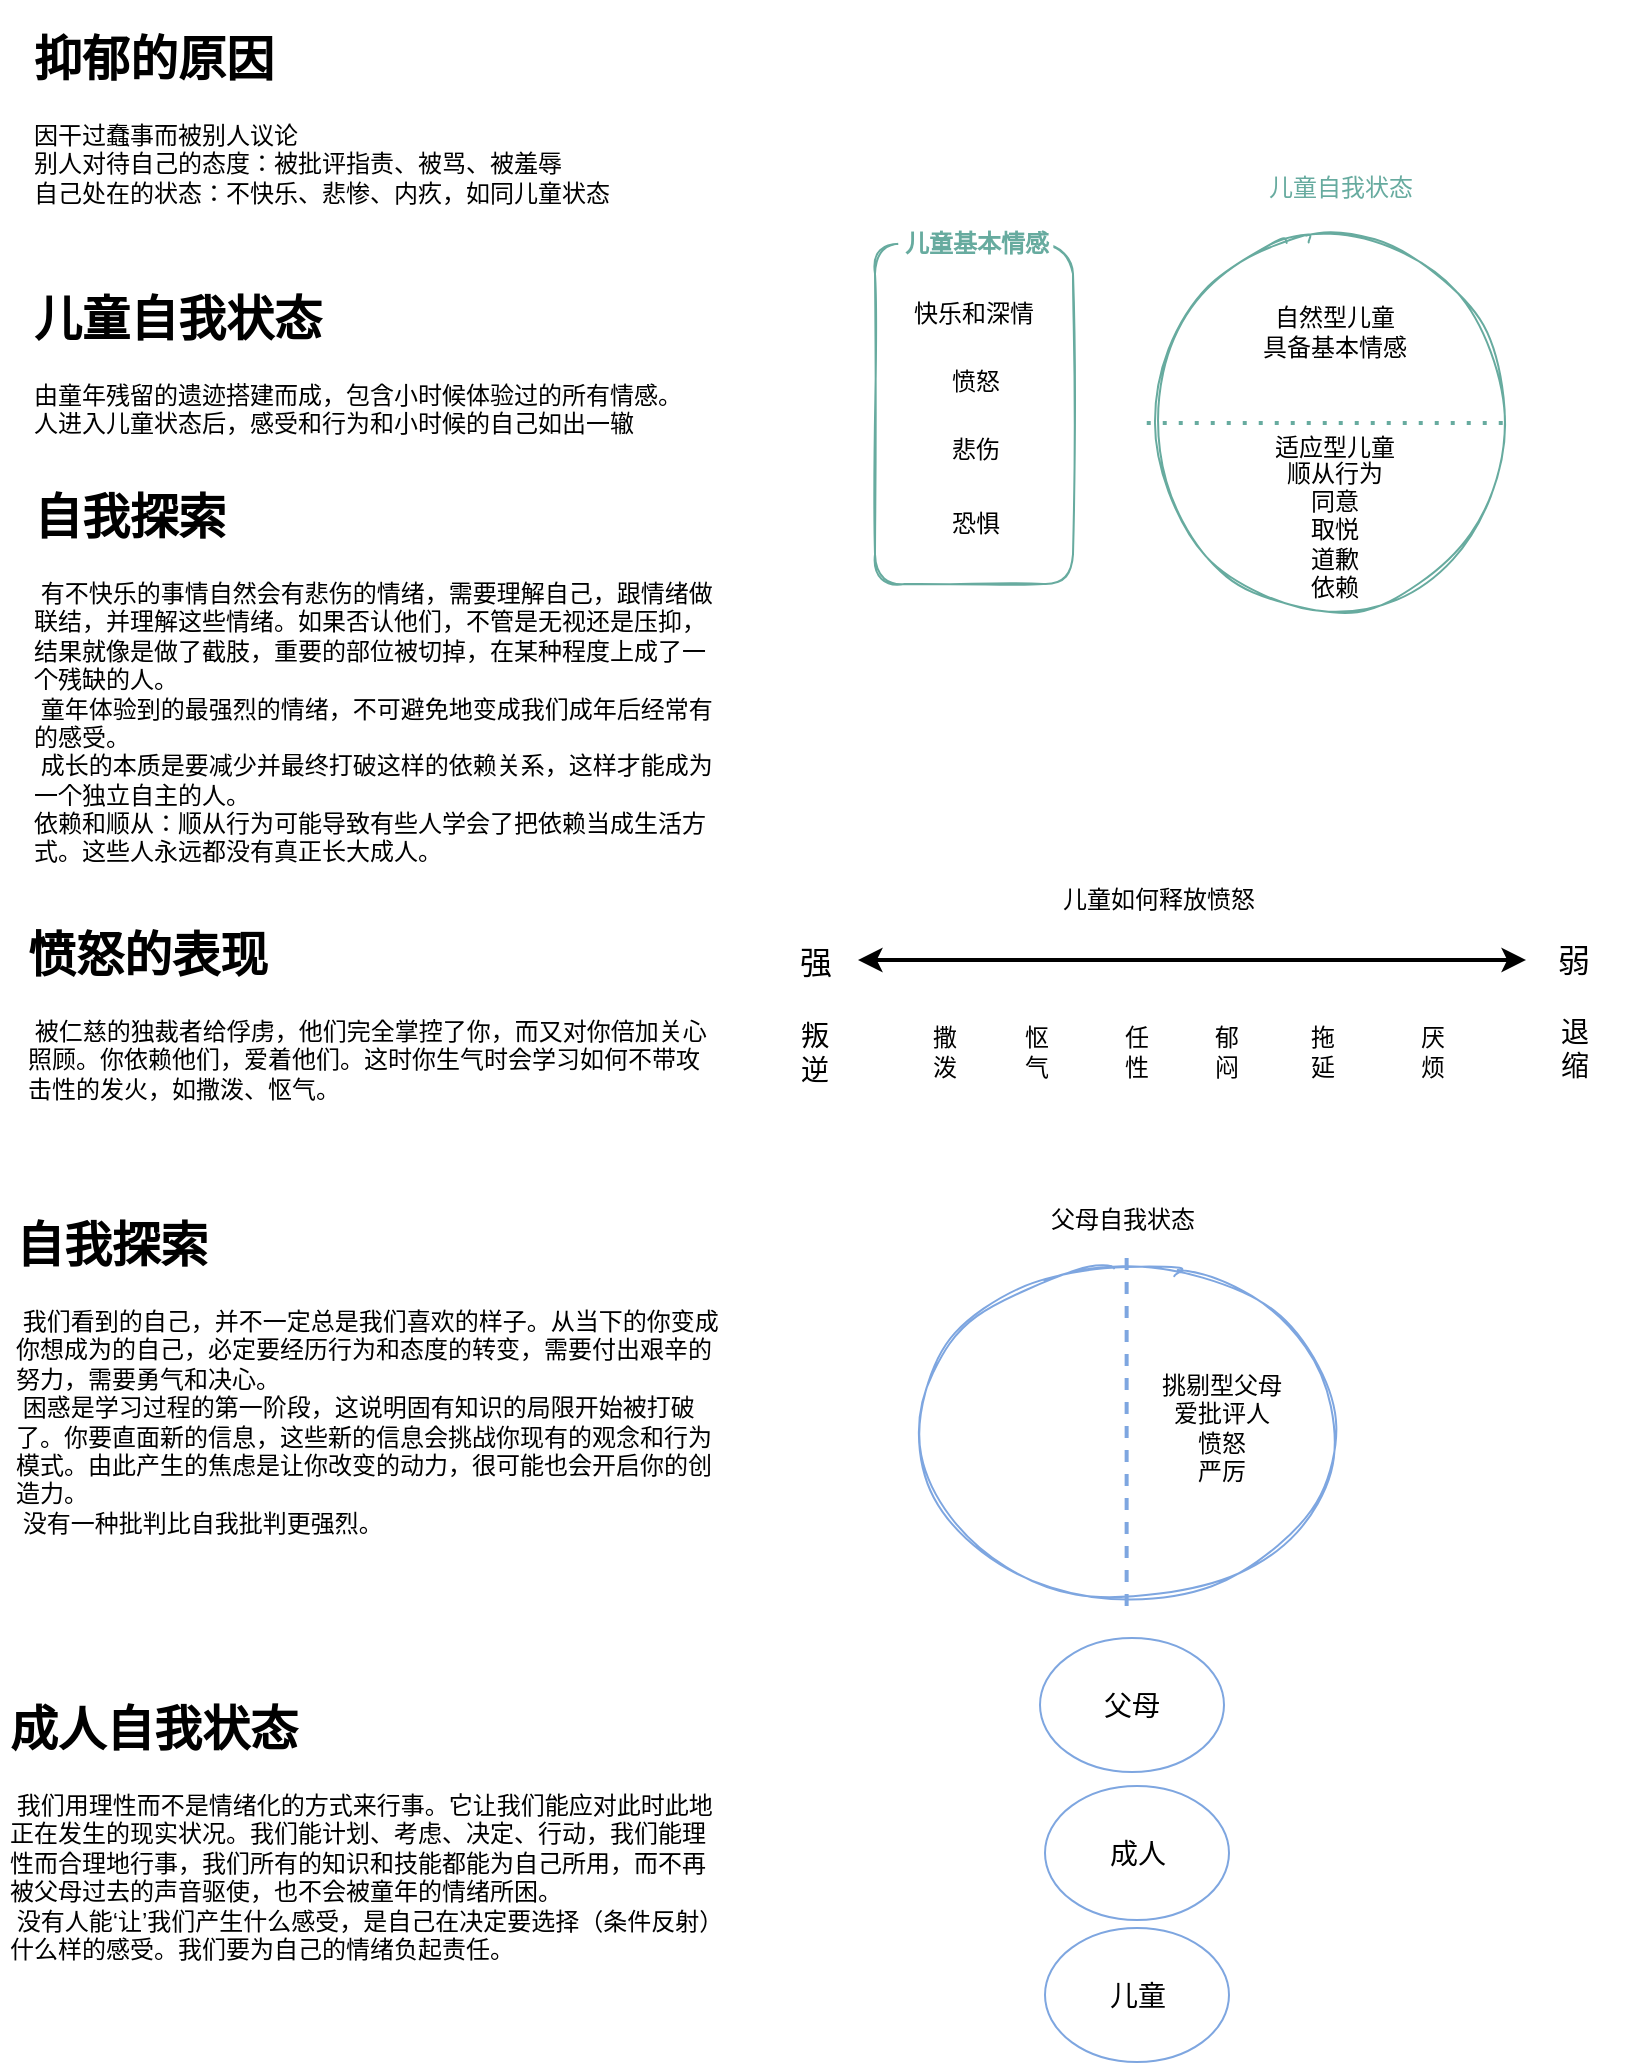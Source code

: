 <mxfile version="16.5.0" type="github">
  <diagram id="YAn2_cSFBUAaXqbegalO" name="Page-1">
    <mxGraphModel dx="915" dy="584" grid="0" gridSize="10" guides="1" tooltips="1" connect="1" arrows="1" fold="1" page="1" pageScale="1" pageWidth="827" pageHeight="1169" math="0" shadow="0">
      <root>
        <mxCell id="0" />
        <mxCell id="1" parent="0" />
        <mxCell id="PdnqpYk0i5iZqw5W2xue-19" value="" style="ellipse;whiteSpace=wrap;html=1;shadow=0;sketch=1;fontColor=#000000;strokeColor=#67AB9F;fillColor=default;" parent="1" vertex="1">
          <mxGeometry x="600.37" y="171" width="183.63" height="191" as="geometry" />
        </mxCell>
        <mxCell id="PdnqpYk0i5iZqw5W2xue-2" value="&lt;h1&gt;抑郁的原因&lt;/h1&gt;&lt;div&gt;因干过蠢事而被别人议论&lt;/div&gt;&lt;div&gt;别人对待自己的态度：被批评指责、被骂、被羞辱&lt;/div&gt;&lt;div&gt;自己处在的状态：不快乐、悲惨、内疚，如同儿童状态&lt;/div&gt;&lt;p&gt;&lt;br&gt;&lt;/p&gt;" style="text;html=1;strokeColor=none;fillColor=none;spacing=5;spacingTop=-20;whiteSpace=wrap;overflow=hidden;rounded=0;" parent="1" vertex="1">
          <mxGeometry x="39" y="65" width="331" height="119" as="geometry" />
        </mxCell>
        <mxCell id="PdnqpYk0i5iZqw5W2xue-3" value="&lt;h1&gt;儿童自我状态&lt;/h1&gt;&lt;div&gt;由童年残留的遗迹搭建而成，包含小时候体验过的所有情感。&lt;/div&gt;&lt;div&gt;人进入儿童状态后，感受和行为和小时候的自己如出一辙&lt;/div&gt;" style="text;html=1;strokeColor=none;fillColor=none;spacing=5;spacingTop=-20;whiteSpace=wrap;overflow=hidden;rounded=0;" parent="1" vertex="1">
          <mxGeometry x="39" y="195" width="354" height="119" as="geometry" />
        </mxCell>
        <mxCell id="PdnqpYk0i5iZqw5W2xue-4" value="" style="rounded=1;whiteSpace=wrap;html=1;sketch=1;strokeColor=#67AB9F;" parent="1" vertex="1">
          <mxGeometry x="464.5" y="177" width="99" height="170" as="geometry" />
        </mxCell>
        <mxCell id="PdnqpYk0i5iZqw5W2xue-5" value="快乐和深情" style="text;html=1;strokeColor=none;fillColor=none;align=center;verticalAlign=middle;whiteSpace=wrap;rounded=0;sketch=1;" parent="1" vertex="1">
          <mxGeometry x="477" y="198" width="74" height="28" as="geometry" />
        </mxCell>
        <mxCell id="PdnqpYk0i5iZqw5W2xue-6" value="愤怒" style="text;html=1;strokeColor=none;fillColor=none;align=center;verticalAlign=middle;whiteSpace=wrap;rounded=0;sketch=1;" parent="1" vertex="1">
          <mxGeometry x="478" y="232" width="74" height="28" as="geometry" />
        </mxCell>
        <mxCell id="PdnqpYk0i5iZqw5W2xue-7" value="悲伤" style="text;html=1;strokeColor=none;fillColor=none;align=center;verticalAlign=middle;whiteSpace=wrap;rounded=0;sketch=1;" parent="1" vertex="1">
          <mxGeometry x="478" y="266" width="74" height="28" as="geometry" />
        </mxCell>
        <mxCell id="PdnqpYk0i5iZqw5W2xue-8" value="恐惧" style="text;html=1;strokeColor=none;fillColor=none;align=center;verticalAlign=middle;whiteSpace=wrap;rounded=0;sketch=1;" parent="1" vertex="1">
          <mxGeometry x="478" y="303" width="74" height="28" as="geometry" />
        </mxCell>
        <mxCell id="PdnqpYk0i5iZqw5W2xue-10" value="儿童基本情感" style="text;html=1;align=center;verticalAlign=middle;whiteSpace=wrap;rounded=0;sketch=1;fillColor=default;fontColor=#67AB9F;fontStyle=1" parent="1" vertex="1">
          <mxGeometry x="477" y="163" width="77" height="28" as="geometry" />
        </mxCell>
        <mxCell id="PdnqpYk0i5iZqw5W2xue-13" value="儿童自我状态" style="text;html=1;strokeColor=none;fillColor=default;align=center;verticalAlign=middle;whiteSpace=wrap;rounded=0;sketch=1;fontColor=#67AB9F;" parent="1" vertex="1">
          <mxGeometry x="658.5" y="135" width="77" height="28" as="geometry" />
        </mxCell>
        <mxCell id="PdnqpYk0i5iZqw5W2xue-14" value="自然型儿童&lt;br&gt;具备基本情感" style="text;html=1;strokeColor=none;fillColor=none;align=center;verticalAlign=middle;whiteSpace=wrap;rounded=0;shadow=0;sketch=1;fontColor=#000000;" parent="1" vertex="1">
          <mxGeometry x="652.5" y="206" width="83" height="30" as="geometry" />
        </mxCell>
        <mxCell id="PdnqpYk0i5iZqw5W2xue-15" value="适应型儿童" style="text;html=1;strokeColor=none;fillColor=none;align=center;verticalAlign=middle;whiteSpace=wrap;rounded=0;shadow=0;sketch=1;fontColor=#000000;" parent="1" vertex="1">
          <mxGeometry x="657.5" y="264" width="73" height="29" as="geometry" />
        </mxCell>
        <mxCell id="PdnqpYk0i5iZqw5W2xue-16" value="&lt;h1&gt;自我探索&lt;/h1&gt;&lt;div&gt;&lt;span style=&quot;white-space: pre&quot;&gt;	&lt;/span&gt;有不快乐的事情自然会有悲伤的情绪，需要理解自己，跟情绪做联结，并理解这些情绪。如果否认他们，不管是无视还是压抑，结果就像是做了截肢，重要的部位被切掉，在某种程度上成了一个残缺的人。&lt;/div&gt;&lt;div&gt;&lt;span style=&quot;white-space: pre&quot;&gt;	&lt;/span&gt;童年体验到的最强烈的情绪，不可避免地变成我们成年后经常有的感受。&lt;/div&gt;&lt;div&gt;&lt;span style=&quot;white-space: pre&quot;&gt;	&lt;/span&gt;成长的本质是要减少并最终打破这样的依赖关系，这样才能成为一个独立自主的人。&lt;br&gt;&lt;/div&gt;&lt;div&gt;依赖和顺从：顺从行为可能导致有些人学会了把依赖当成生活方式。这些人永远都没有真正长大成人。&lt;br&gt;&lt;/div&gt;" style="text;html=1;strokeColor=none;fillColor=none;spacing=5;spacingTop=-20;whiteSpace=wrap;overflow=hidden;rounded=0;" parent="1" vertex="1">
          <mxGeometry x="39" y="294" width="354" height="209" as="geometry" />
        </mxCell>
        <mxCell id="PdnqpYk0i5iZqw5W2xue-17" value="顺从行为&lt;br&gt;同意&lt;br&gt;取悦&lt;br&gt;道歉&lt;br&gt;依赖" style="text;html=1;strokeColor=none;fillColor=none;align=center;verticalAlign=middle;whiteSpace=wrap;rounded=0;shadow=0;sketch=1;fontColor=#000000;" parent="1" vertex="1">
          <mxGeometry x="641.74" y="287" width="104.5" height="66" as="geometry" />
        </mxCell>
        <mxCell id="PdnqpYk0i5iZqw5W2xue-21" value="" style="endArrow=none;dashed=1;html=1;dashPattern=1 3;strokeWidth=2;rounded=0;fontColor=#000000;entryX=1;entryY=0.5;entryDx=0;entryDy=0;exitX=0;exitY=0.5;exitDx=0;exitDy=0;strokeColor=#67AB9F;" parent="1" source="PdnqpYk0i5iZqw5W2xue-19" target="PdnqpYk0i5iZqw5W2xue-19" edge="1">
          <mxGeometry width="50" height="50" relative="1" as="geometry">
            <mxPoint x="526" y="318" as="sourcePoint" />
            <mxPoint x="576" y="268" as="targetPoint" />
          </mxGeometry>
        </mxCell>
        <mxCell id="KK1YKbXmgcOjcq8LJDTx-1" value="&lt;h1&gt;愤怒的表现&lt;/h1&gt;&lt;div&gt;&lt;span style=&quot;white-space: pre&quot;&gt;	&lt;/span&gt;被仁慈的独裁者给俘虏，他们完全掌控了你，而又对你倍加关心照顾。你依赖他们，爱着他们。这时你生气时会学习如何不带攻击性的发火，如撒泼、怄气。&lt;/div&gt;" style="text;html=1;strokeColor=none;fillColor=none;spacing=5;spacingTop=-20;whiteSpace=wrap;overflow=hidden;rounded=0;" vertex="1" parent="1">
          <mxGeometry x="36" y="513" width="351" height="131" as="geometry" />
        </mxCell>
        <mxCell id="KK1YKbXmgcOjcq8LJDTx-2" value="" style="endArrow=classic;startArrow=classic;html=1;rounded=0;strokeWidth=2;" edge="1" parent="1">
          <mxGeometry width="50" height="50" relative="1" as="geometry">
            <mxPoint x="456" y="535" as="sourcePoint" />
            <mxPoint x="790" y="535" as="targetPoint" />
          </mxGeometry>
        </mxCell>
        <mxCell id="KK1YKbXmgcOjcq8LJDTx-4" value="儿童如何释放愤怒" style="text;html=1;strokeColor=none;fillColor=none;align=center;verticalAlign=middle;whiteSpace=wrap;rounded=0;" vertex="1" parent="1">
          <mxGeometry x="537" y="492" width="139" height="26" as="geometry" />
        </mxCell>
        <mxCell id="KK1YKbXmgcOjcq8LJDTx-5" value="强" style="text;html=1;strokeColor=none;fillColor=none;align=center;verticalAlign=middle;whiteSpace=wrap;rounded=0;fontSize=16;" vertex="1" parent="1">
          <mxGeometry x="404.5" y="521" width="60" height="30" as="geometry" />
        </mxCell>
        <mxCell id="KK1YKbXmgcOjcq8LJDTx-6" value="弱" style="text;html=1;strokeColor=none;fillColor=none;align=center;verticalAlign=middle;whiteSpace=wrap;rounded=0;fontSize=16;" vertex="1" parent="1">
          <mxGeometry x="784" y="520" width="60" height="30" as="geometry" />
        </mxCell>
        <mxCell id="KK1YKbXmgcOjcq8LJDTx-7" value="叛逆" style="text;html=1;strokeColor=none;fillColor=none;align=center;verticalAlign=middle;whiteSpace=wrap;rounded=0;fontSize=14;" vertex="1" parent="1">
          <mxGeometry x="422" y="558" width="25" height="46" as="geometry" />
        </mxCell>
        <mxCell id="KK1YKbXmgcOjcq8LJDTx-8" value="退缩" style="text;html=1;strokeColor=none;fillColor=none;align=center;verticalAlign=middle;whiteSpace=wrap;rounded=0;fontSize=14;" vertex="1" parent="1">
          <mxGeometry x="801.5" y="555.5" width="25" height="46" as="geometry" />
        </mxCell>
        <mxCell id="KK1YKbXmgcOjcq8LJDTx-9" value="撒泼" style="text;html=1;strokeColor=none;fillColor=none;align=center;verticalAlign=middle;whiteSpace=wrap;rounded=0;" vertex="1" parent="1">
          <mxGeometry x="487" y="558" width="25" height="46" as="geometry" />
        </mxCell>
        <mxCell id="KK1YKbXmgcOjcq8LJDTx-10" value="怄气" style="text;html=1;strokeColor=none;fillColor=none;align=center;verticalAlign=middle;whiteSpace=wrap;rounded=0;" vertex="1" parent="1">
          <mxGeometry x="533" y="558" width="25" height="46" as="geometry" />
        </mxCell>
        <mxCell id="KK1YKbXmgcOjcq8LJDTx-11" value="任性" style="text;html=1;strokeColor=none;fillColor=none;align=center;verticalAlign=middle;whiteSpace=wrap;rounded=0;" vertex="1" parent="1">
          <mxGeometry x="583" y="558" width="25" height="46" as="geometry" />
        </mxCell>
        <mxCell id="KK1YKbXmgcOjcq8LJDTx-12" value="郁闷" style="text;html=1;strokeColor=none;fillColor=none;align=center;verticalAlign=middle;whiteSpace=wrap;rounded=0;" vertex="1" parent="1">
          <mxGeometry x="627.5" y="558" width="25" height="46" as="geometry" />
        </mxCell>
        <mxCell id="KK1YKbXmgcOjcq8LJDTx-13" value="拖延" style="text;html=1;strokeColor=none;fillColor=none;align=center;verticalAlign=middle;whiteSpace=wrap;rounded=0;" vertex="1" parent="1">
          <mxGeometry x="676" y="558" width="25" height="46" as="geometry" />
        </mxCell>
        <mxCell id="KK1YKbXmgcOjcq8LJDTx-14" value="厌烦" style="text;html=1;strokeColor=none;fillColor=none;align=center;verticalAlign=middle;whiteSpace=wrap;rounded=0;" vertex="1" parent="1">
          <mxGeometry x="730.5" y="558" width="25" height="46" as="geometry" />
        </mxCell>
        <mxCell id="KK1YKbXmgcOjcq8LJDTx-15" value="&lt;h1&gt;自我探索&lt;/h1&gt;&lt;div&gt;&lt;span style=&quot;white-space: pre&quot;&gt;	&lt;/span&gt;我们看到的自己，并不一定总是我们喜欢的样子。从当下的你变成你想成为的自己，必定要经历行为和态度的转变，需要付出艰辛的努力，需要勇气和决心。&lt;/div&gt;&lt;div&gt;&lt;span style=&quot;white-space: pre&quot;&gt;	&lt;/span&gt;困惑是学习过程的第一阶段，这说明固有知识的局限开始被打破了。你要直面新的信息，这些新的信息会挑战你现有的观念和行为模式。由此产生的焦虑是让你改变的动力，很可能也会开启你的创造力。&lt;br&gt;&lt;/div&gt;&lt;div&gt;&lt;span style=&quot;white-space: pre&quot;&gt;	&lt;/span&gt;没有一种批判比自我批判更强烈。&lt;br&gt;&lt;/div&gt;" style="text;html=1;strokeColor=none;fillColor=none;spacing=5;spacingTop=-20;whiteSpace=wrap;overflow=hidden;rounded=0;" vertex="1" parent="1">
          <mxGeometry x="30" y="658" width="363" height="183" as="geometry" />
        </mxCell>
        <mxCell id="KK1YKbXmgcOjcq8LJDTx-16" value="" style="ellipse;whiteSpace=wrap;html=1;shadow=0;sketch=1;strokeColor=#7EA6E0;" vertex="1" parent="1">
          <mxGeometry x="490" y="684" width="200.63" height="174" as="geometry" />
        </mxCell>
        <mxCell id="KK1YKbXmgcOjcq8LJDTx-17" value="父母自我状态" style="text;html=1;strokeColor=none;fillColor=none;align=center;verticalAlign=middle;whiteSpace=wrap;rounded=0;" vertex="1" parent="1">
          <mxGeometry x="518.5" y="652" width="139" height="26" as="geometry" />
        </mxCell>
        <mxCell id="KK1YKbXmgcOjcq8LJDTx-18" value="" style="endArrow=none;html=1;rounded=0;fontSize=14;strokeWidth=2;exitX=0.5;exitY=1;exitDx=0;exitDy=0;entryX=0.5;entryY=0;entryDx=0;entryDy=0;dashed=1;strokeColor=#7EA6E0;" edge="1" parent="1" source="KK1YKbXmgcOjcq8LJDTx-16" target="KK1YKbXmgcOjcq8LJDTx-16">
          <mxGeometry width="50" height="50" relative="1" as="geometry">
            <mxPoint x="619" y="761" as="sourcePoint" />
            <mxPoint x="669" y="711" as="targetPoint" />
          </mxGeometry>
        </mxCell>
        <mxCell id="KK1YKbXmgcOjcq8LJDTx-19" value="挑剔型父母&lt;br&gt;爱批评人&lt;br&gt;愤怒&lt;br&gt;严厉" style="text;html=1;strokeColor=none;fillColor=none;align=center;verticalAlign=middle;whiteSpace=wrap;rounded=0;" vertex="1" parent="1">
          <mxGeometry x="584.63" y="726" width="106" height="86" as="geometry" />
        </mxCell>
        <mxCell id="KK1YKbXmgcOjcq8LJDTx-20" value="&lt;h1&gt;成人自我状态&lt;/h1&gt;&lt;div&gt;&lt;span style=&quot;white-space: pre&quot;&gt;	&lt;/span&gt;我们用理性而不是情绪化的方式来行事。它让我们能应对此时此地正在发生的现实状况。我们能计划、考虑、决定、行动，我们能理性而合理地行事，我们所有的知识和技能都能为自己所用，而不再被父母过去的声音驱使，也不会被童年的情绪所困。&lt;br&gt;&lt;/div&gt;&lt;div&gt;&lt;span style=&quot;white-space: pre&quot;&gt;	&lt;/span&gt;没有人能‘让’我们产生什么感受，是自己在决定要选择（条件反射）什么样的感受。我们要为自己的情绪负起责任。&lt;br&gt;&lt;/div&gt;" style="text;html=1;strokeColor=none;fillColor=none;spacing=5;spacingTop=-20;whiteSpace=wrap;overflow=hidden;rounded=0;" vertex="1" parent="1">
          <mxGeometry x="27" y="900" width="363" height="183" as="geometry" />
        </mxCell>
        <mxCell id="KK1YKbXmgcOjcq8LJDTx-22" value="父母" style="ellipse;whiteSpace=wrap;html=1;fontSize=14;strokeColor=#7EA6E0;" vertex="1" parent="1">
          <mxGeometry x="547" y="874" width="92" height="67" as="geometry" />
        </mxCell>
        <mxCell id="KK1YKbXmgcOjcq8LJDTx-23" value="成人" style="ellipse;whiteSpace=wrap;html=1;fontSize=14;strokeColor=#7EA6E0;" vertex="1" parent="1">
          <mxGeometry x="549.5" y="948" width="92" height="67" as="geometry" />
        </mxCell>
        <mxCell id="KK1YKbXmgcOjcq8LJDTx-24" value="儿童" style="ellipse;whiteSpace=wrap;html=1;fontSize=14;strokeColor=#7EA6E0;" vertex="1" parent="1">
          <mxGeometry x="549.5" y="1019" width="92" height="67" as="geometry" />
        </mxCell>
      </root>
    </mxGraphModel>
  </diagram>
</mxfile>
